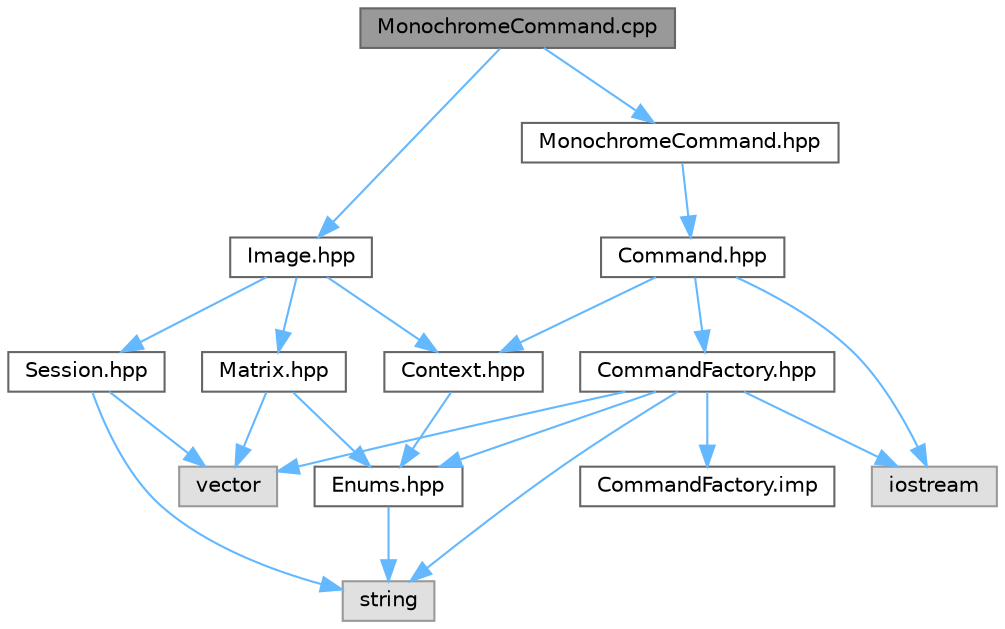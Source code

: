 digraph "MonochromeCommand.cpp"
{
 // INTERACTIVE_SVG=YES
 // LATEX_PDF_SIZE
  bgcolor="transparent";
  edge [fontname=Helvetica,fontsize=10,labelfontname=Helvetica,labelfontsize=10];
  node [fontname=Helvetica,fontsize=10,shape=box,height=0.2,width=0.4];
  Node1 [id="Node000001",label="MonochromeCommand.cpp",height=0.2,width=0.4,color="gray40", fillcolor="grey60", style="filled", fontcolor="black",tooltip=" "];
  Node1 -> Node2 [id="edge1_Node000001_Node000002",color="steelblue1",style="solid",tooltip=" "];
  Node2 [id="Node000002",label="MonochromeCommand.hpp",height=0.2,width=0.4,color="grey40", fillcolor="white", style="filled",URL="$_monochrome_command_8hpp.html",tooltip=" "];
  Node2 -> Node3 [id="edge2_Node000002_Node000003",color="steelblue1",style="solid",tooltip=" "];
  Node3 [id="Node000003",label="Command.hpp",height=0.2,width=0.4,color="grey40", fillcolor="white", style="filled",URL="$_command_8hpp.html",tooltip=" "];
  Node3 -> Node4 [id="edge3_Node000003_Node000004",color="steelblue1",style="solid",tooltip=" "];
  Node4 [id="Node000004",label="Context.hpp",height=0.2,width=0.4,color="grey40", fillcolor="white", style="filled",URL="$_context_8hpp.html",tooltip=" "];
  Node4 -> Node5 [id="edge4_Node000004_Node000005",color="steelblue1",style="solid",tooltip=" "];
  Node5 [id="Node000005",label="Enums.hpp",height=0.2,width=0.4,color="grey40", fillcolor="white", style="filled",URL="$_enums_8hpp.html",tooltip=" "];
  Node5 -> Node6 [id="edge5_Node000005_Node000006",color="steelblue1",style="solid",tooltip=" "];
  Node6 [id="Node000006",label="string",height=0.2,width=0.4,color="grey60", fillcolor="#E0E0E0", style="filled",tooltip=" "];
  Node3 -> Node7 [id="edge6_Node000003_Node000007",color="steelblue1",style="solid",tooltip=" "];
  Node7 [id="Node000007",label="CommandFactory.hpp",height=0.2,width=0.4,color="grey40", fillcolor="white", style="filled",URL="$_command_factory_8hpp.html",tooltip=" "];
  Node7 -> Node6 [id="edge7_Node000007_Node000006",color="steelblue1",style="solid",tooltip=" "];
  Node7 -> Node8 [id="edge8_Node000007_Node000008",color="steelblue1",style="solid",tooltip=" "];
  Node8 [id="Node000008",label="vector",height=0.2,width=0.4,color="grey60", fillcolor="#E0E0E0", style="filled",tooltip=" "];
  Node7 -> Node9 [id="edge9_Node000007_Node000009",color="steelblue1",style="solid",tooltip=" "];
  Node9 [id="Node000009",label="iostream",height=0.2,width=0.4,color="grey60", fillcolor="#E0E0E0", style="filled",tooltip=" "];
  Node7 -> Node5 [id="edge10_Node000007_Node000005",color="steelblue1",style="solid",tooltip=" "];
  Node7 -> Node10 [id="edge11_Node000007_Node000010",color="steelblue1",style="solid",tooltip=" "];
  Node10 [id="Node000010",label="CommandFactory.imp",height=0.2,width=0.4,color="grey40", fillcolor="white", style="filled",URL="$_command_factory_8imp.html",tooltip=" "];
  Node3 -> Node9 [id="edge12_Node000003_Node000009",color="steelblue1",style="solid",tooltip=" "];
  Node1 -> Node11 [id="edge13_Node000001_Node000011",color="steelblue1",style="solid",tooltip=" "];
  Node11 [id="Node000011",label="Image.hpp",height=0.2,width=0.4,color="grey40", fillcolor="white", style="filled",URL="$_image_8hpp.html",tooltip=" "];
  Node11 -> Node12 [id="edge14_Node000011_Node000012",color="steelblue1",style="solid",tooltip=" "];
  Node12 [id="Node000012",label="Matrix.hpp",height=0.2,width=0.4,color="grey40", fillcolor="white", style="filled",URL="$_matrix_8hpp.html",tooltip=" "];
  Node12 -> Node8 [id="edge15_Node000012_Node000008",color="steelblue1",style="solid",tooltip=" "];
  Node12 -> Node5 [id="edge16_Node000012_Node000005",color="steelblue1",style="solid",tooltip=" "];
  Node11 -> Node4 [id="edge17_Node000011_Node000004",color="steelblue1",style="solid",tooltip=" "];
  Node11 -> Node13 [id="edge18_Node000011_Node000013",color="steelblue1",style="solid",tooltip=" "];
  Node13 [id="Node000013",label="Session.hpp",height=0.2,width=0.4,color="grey40", fillcolor="white", style="filled",URL="$_session_8hpp.html",tooltip=" "];
  Node13 -> Node8 [id="edge19_Node000013_Node000008",color="steelblue1",style="solid",tooltip=" "];
  Node13 -> Node6 [id="edge20_Node000013_Node000006",color="steelblue1",style="solid",tooltip=" "];
}
